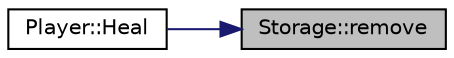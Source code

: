 digraph "Storage::remove"
{
 // INTERACTIVE_SVG=YES
 // LATEX_PDF_SIZE
  edge [fontname="Helvetica",fontsize="10",labelfontname="Helvetica",labelfontsize="10"];
  node [fontname="Helvetica",fontsize="10",shape=record];
  rankdir="RL";
  Node1 [label="Storage::remove",height=0.2,width=0.4,color="black", fillcolor="grey75", style="filled", fontcolor="black",tooltip="Removes an Item from the Storage according to its index."];
  Node1 -> Node2 [dir="back",color="midnightblue",fontsize="10",style="solid"];
  Node2 [label="Player::Heal",height=0.2,width=0.4,color="black", fillcolor="white", style="filled",URL="$class_player.html#abcb7d3223f85a71cc8c69dee6f87f3e4",tooltip="Healing with an Item."];
}
